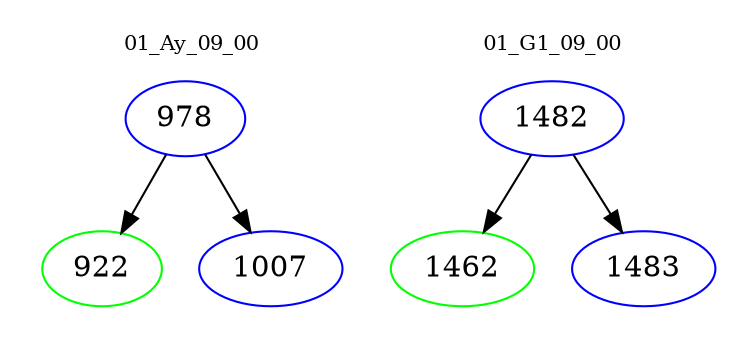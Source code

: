 digraph{
subgraph cluster_0 {
color = white
label = "01_Ay_09_00";
fontsize=10;
T0_978 [label="978", color="blue"]
T0_978 -> T0_922 [color="black"]
T0_922 [label="922", color="green"]
T0_978 -> T0_1007 [color="black"]
T0_1007 [label="1007", color="blue"]
}
subgraph cluster_1 {
color = white
label = "01_G1_09_00";
fontsize=10;
T1_1482 [label="1482", color="blue"]
T1_1482 -> T1_1462 [color="black"]
T1_1462 [label="1462", color="green"]
T1_1482 -> T1_1483 [color="black"]
T1_1483 [label="1483", color="blue"]
}
}
